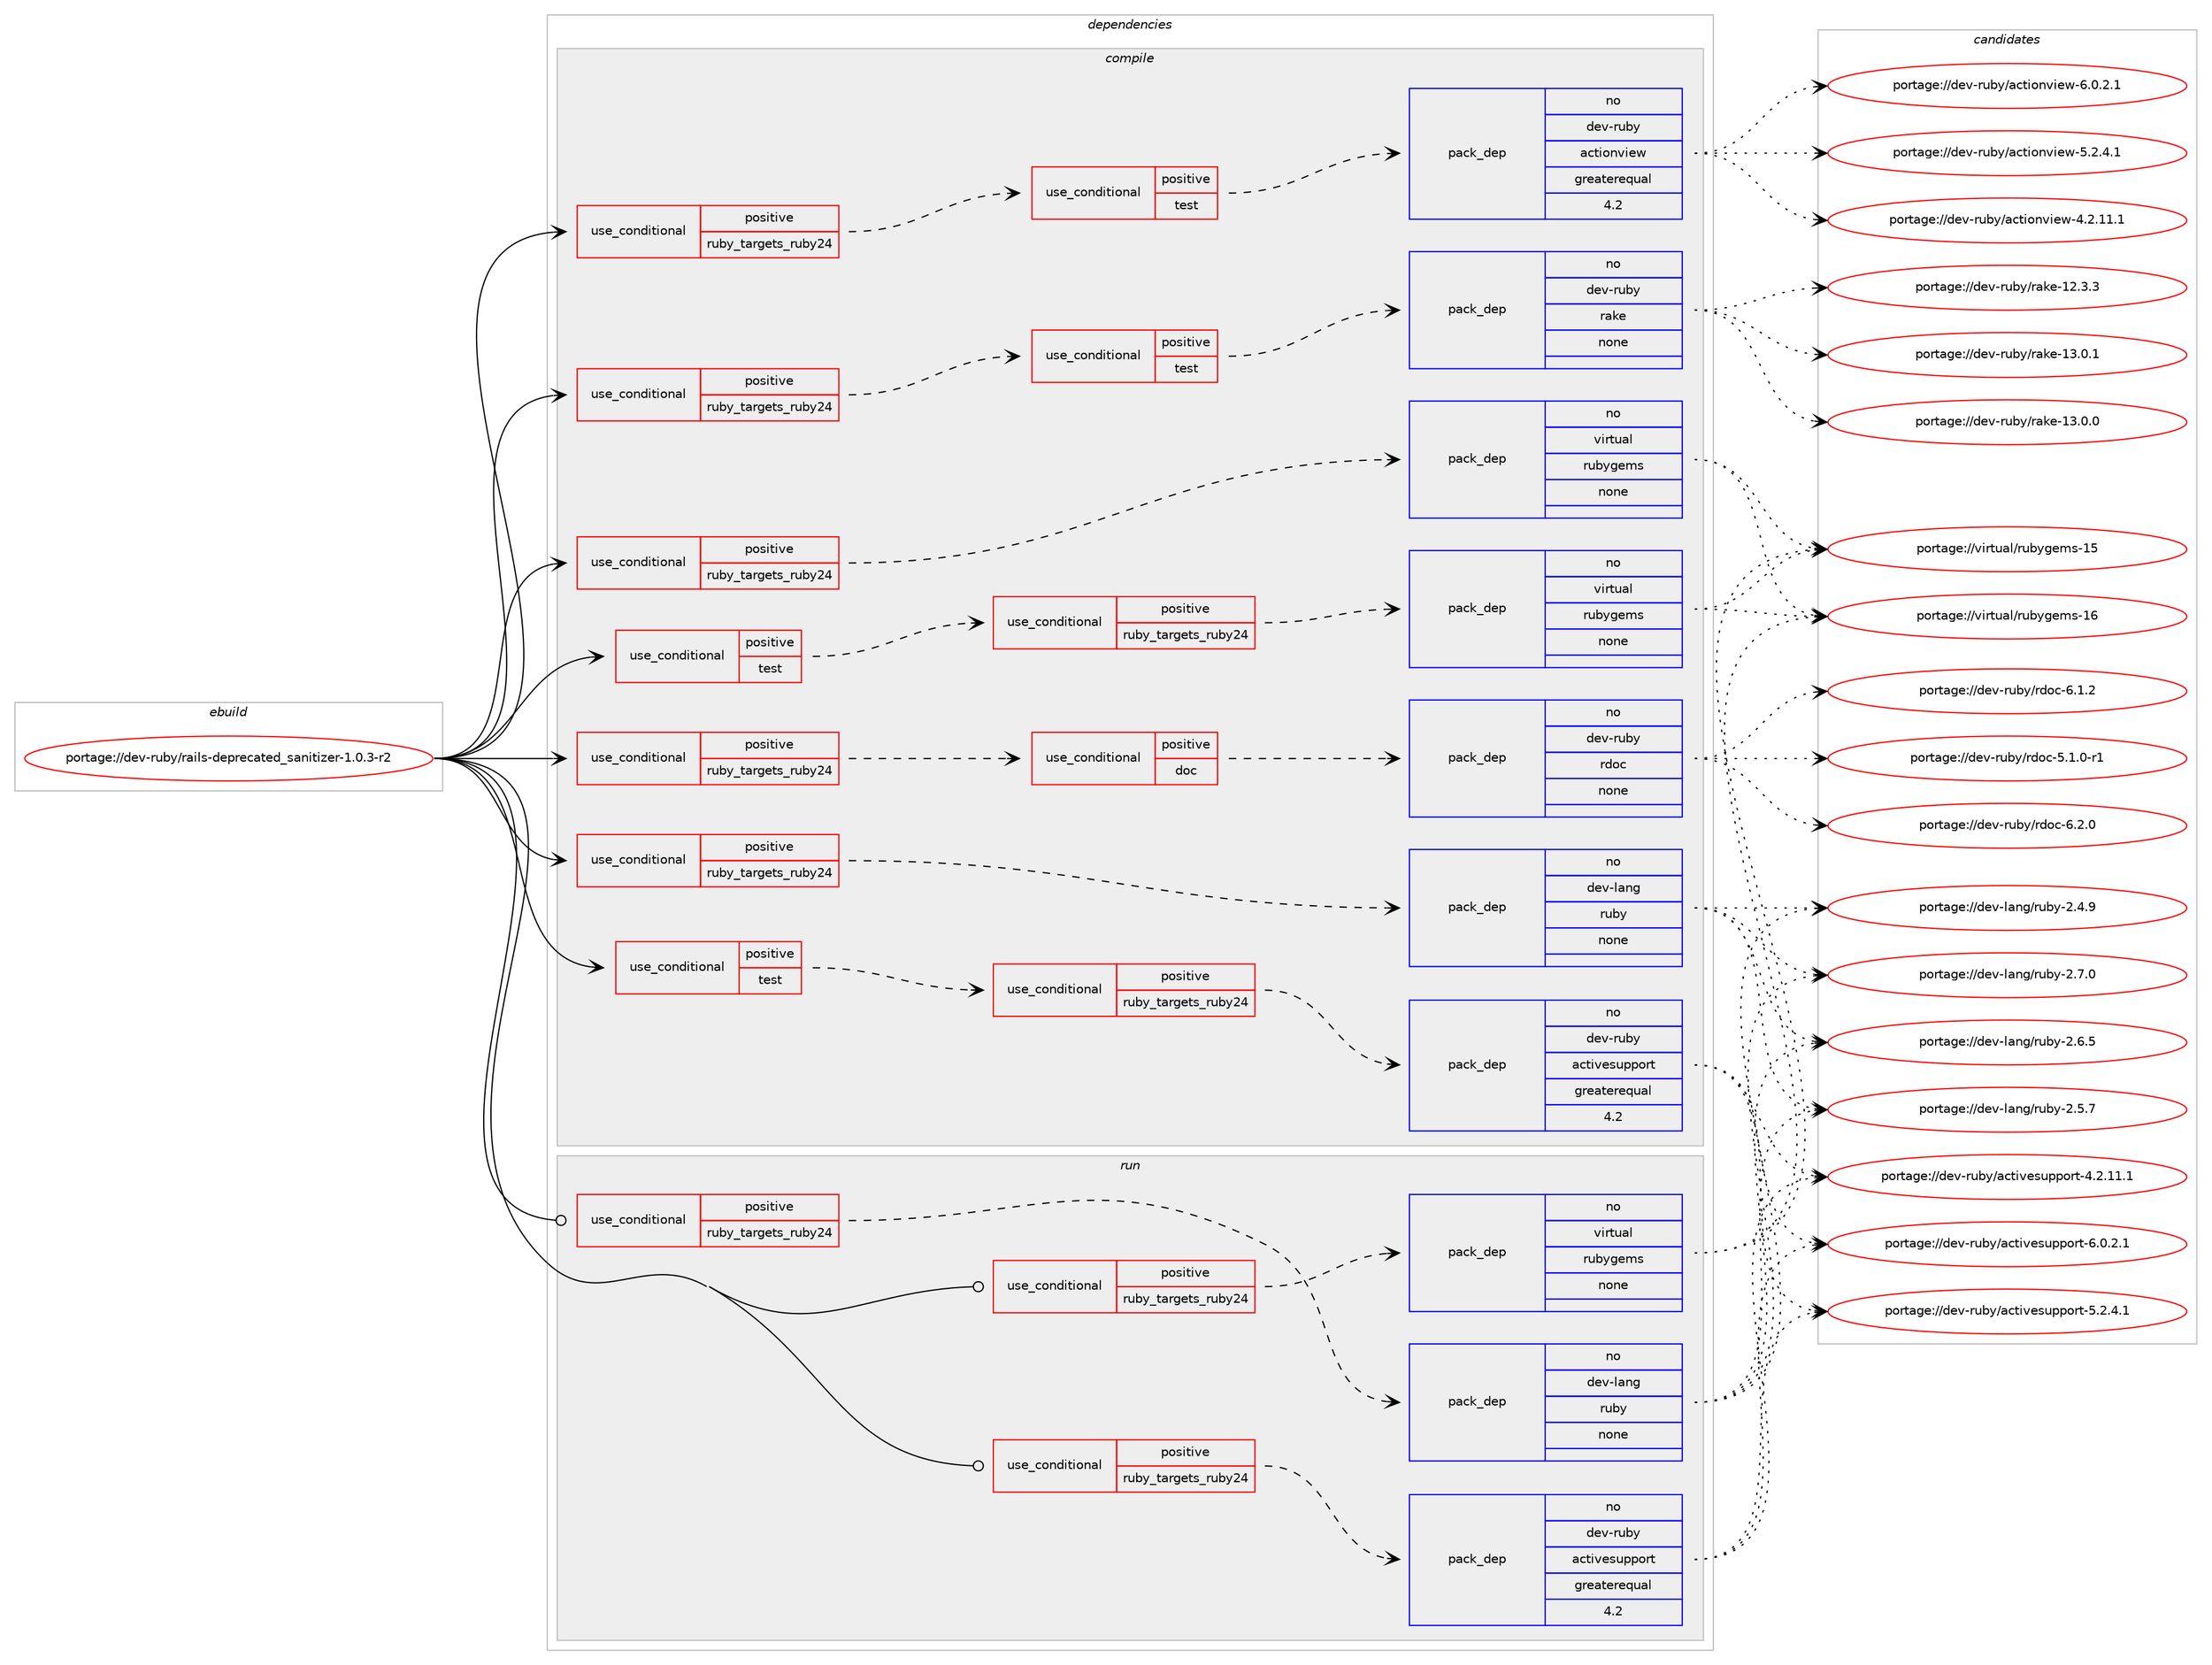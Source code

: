 digraph prolog {

# *************
# Graph options
# *************

newrank=true;
concentrate=true;
compound=true;
graph [rankdir=LR,fontname=Helvetica,fontsize=10,ranksep=1.5];#, ranksep=2.5, nodesep=0.2];
edge  [arrowhead=vee];
node  [fontname=Helvetica,fontsize=10];

# **********
# The ebuild
# **********

subgraph cluster_leftcol {
color=gray;
label=<<i>ebuild</i>>;
id [label="portage://dev-ruby/rails-deprecated_sanitizer-1.0.3-r2", color=red, width=4, href="../dev-ruby/rails-deprecated_sanitizer-1.0.3-r2.svg"];
}

# ****************
# The dependencies
# ****************

subgraph cluster_midcol {
color=gray;
label=<<i>dependencies</i>>;
subgraph cluster_compile {
fillcolor="#eeeeee";
style=filled;
label=<<i>compile</i>>;
subgraph cond77087 {
dependency336094 [label=<<TABLE BORDER="0" CELLBORDER="1" CELLSPACING="0" CELLPADDING="4"><TR><TD ROWSPAN="3" CELLPADDING="10">use_conditional</TD></TR><TR><TD>positive</TD></TR><TR><TD>ruby_targets_ruby24</TD></TR></TABLE>>, shape=none, color=red];
subgraph cond77088 {
dependency336095 [label=<<TABLE BORDER="0" CELLBORDER="1" CELLSPACING="0" CELLPADDING="4"><TR><TD ROWSPAN="3" CELLPADDING="10">use_conditional</TD></TR><TR><TD>positive</TD></TR><TR><TD>doc</TD></TR></TABLE>>, shape=none, color=red];
subgraph pack254260 {
dependency336096 [label=<<TABLE BORDER="0" CELLBORDER="1" CELLSPACING="0" CELLPADDING="4" WIDTH="220"><TR><TD ROWSPAN="6" CELLPADDING="30">pack_dep</TD></TR><TR><TD WIDTH="110">no</TD></TR><TR><TD>dev-ruby</TD></TR><TR><TD>rdoc</TD></TR><TR><TD>none</TD></TR><TR><TD></TD></TR></TABLE>>, shape=none, color=blue];
}
dependency336095:e -> dependency336096:w [weight=20,style="dashed",arrowhead="vee"];
}
dependency336094:e -> dependency336095:w [weight=20,style="dashed",arrowhead="vee"];
}
id:e -> dependency336094:w [weight=20,style="solid",arrowhead="vee"];
subgraph cond77089 {
dependency336097 [label=<<TABLE BORDER="0" CELLBORDER="1" CELLSPACING="0" CELLPADDING="4"><TR><TD ROWSPAN="3" CELLPADDING="10">use_conditional</TD></TR><TR><TD>positive</TD></TR><TR><TD>ruby_targets_ruby24</TD></TR></TABLE>>, shape=none, color=red];
subgraph cond77090 {
dependency336098 [label=<<TABLE BORDER="0" CELLBORDER="1" CELLSPACING="0" CELLPADDING="4"><TR><TD ROWSPAN="3" CELLPADDING="10">use_conditional</TD></TR><TR><TD>positive</TD></TR><TR><TD>test</TD></TR></TABLE>>, shape=none, color=red];
subgraph pack254261 {
dependency336099 [label=<<TABLE BORDER="0" CELLBORDER="1" CELLSPACING="0" CELLPADDING="4" WIDTH="220"><TR><TD ROWSPAN="6" CELLPADDING="30">pack_dep</TD></TR><TR><TD WIDTH="110">no</TD></TR><TR><TD>dev-ruby</TD></TR><TR><TD>actionview</TD></TR><TR><TD>greaterequal</TD></TR><TR><TD>4.2</TD></TR></TABLE>>, shape=none, color=blue];
}
dependency336098:e -> dependency336099:w [weight=20,style="dashed",arrowhead="vee"];
}
dependency336097:e -> dependency336098:w [weight=20,style="dashed",arrowhead="vee"];
}
id:e -> dependency336097:w [weight=20,style="solid",arrowhead="vee"];
subgraph cond77091 {
dependency336100 [label=<<TABLE BORDER="0" CELLBORDER="1" CELLSPACING="0" CELLPADDING="4"><TR><TD ROWSPAN="3" CELLPADDING="10">use_conditional</TD></TR><TR><TD>positive</TD></TR><TR><TD>ruby_targets_ruby24</TD></TR></TABLE>>, shape=none, color=red];
subgraph cond77092 {
dependency336101 [label=<<TABLE BORDER="0" CELLBORDER="1" CELLSPACING="0" CELLPADDING="4"><TR><TD ROWSPAN="3" CELLPADDING="10">use_conditional</TD></TR><TR><TD>positive</TD></TR><TR><TD>test</TD></TR></TABLE>>, shape=none, color=red];
subgraph pack254262 {
dependency336102 [label=<<TABLE BORDER="0" CELLBORDER="1" CELLSPACING="0" CELLPADDING="4" WIDTH="220"><TR><TD ROWSPAN="6" CELLPADDING="30">pack_dep</TD></TR><TR><TD WIDTH="110">no</TD></TR><TR><TD>dev-ruby</TD></TR><TR><TD>rake</TD></TR><TR><TD>none</TD></TR><TR><TD></TD></TR></TABLE>>, shape=none, color=blue];
}
dependency336101:e -> dependency336102:w [weight=20,style="dashed",arrowhead="vee"];
}
dependency336100:e -> dependency336101:w [weight=20,style="dashed",arrowhead="vee"];
}
id:e -> dependency336100:w [weight=20,style="solid",arrowhead="vee"];
subgraph cond77093 {
dependency336103 [label=<<TABLE BORDER="0" CELLBORDER="1" CELLSPACING="0" CELLPADDING="4"><TR><TD ROWSPAN="3" CELLPADDING="10">use_conditional</TD></TR><TR><TD>positive</TD></TR><TR><TD>ruby_targets_ruby24</TD></TR></TABLE>>, shape=none, color=red];
subgraph pack254263 {
dependency336104 [label=<<TABLE BORDER="0" CELLBORDER="1" CELLSPACING="0" CELLPADDING="4" WIDTH="220"><TR><TD ROWSPAN="6" CELLPADDING="30">pack_dep</TD></TR><TR><TD WIDTH="110">no</TD></TR><TR><TD>dev-lang</TD></TR><TR><TD>ruby</TD></TR><TR><TD>none</TD></TR><TR><TD></TD></TR></TABLE>>, shape=none, color=blue];
}
dependency336103:e -> dependency336104:w [weight=20,style="dashed",arrowhead="vee"];
}
id:e -> dependency336103:w [weight=20,style="solid",arrowhead="vee"];
subgraph cond77094 {
dependency336105 [label=<<TABLE BORDER="0" CELLBORDER="1" CELLSPACING="0" CELLPADDING="4"><TR><TD ROWSPAN="3" CELLPADDING="10">use_conditional</TD></TR><TR><TD>positive</TD></TR><TR><TD>ruby_targets_ruby24</TD></TR></TABLE>>, shape=none, color=red];
subgraph pack254264 {
dependency336106 [label=<<TABLE BORDER="0" CELLBORDER="1" CELLSPACING="0" CELLPADDING="4" WIDTH="220"><TR><TD ROWSPAN="6" CELLPADDING="30">pack_dep</TD></TR><TR><TD WIDTH="110">no</TD></TR><TR><TD>virtual</TD></TR><TR><TD>rubygems</TD></TR><TR><TD>none</TD></TR><TR><TD></TD></TR></TABLE>>, shape=none, color=blue];
}
dependency336105:e -> dependency336106:w [weight=20,style="dashed",arrowhead="vee"];
}
id:e -> dependency336105:w [weight=20,style="solid",arrowhead="vee"];
subgraph cond77095 {
dependency336107 [label=<<TABLE BORDER="0" CELLBORDER="1" CELLSPACING="0" CELLPADDING="4"><TR><TD ROWSPAN="3" CELLPADDING="10">use_conditional</TD></TR><TR><TD>positive</TD></TR><TR><TD>test</TD></TR></TABLE>>, shape=none, color=red];
subgraph cond77096 {
dependency336108 [label=<<TABLE BORDER="0" CELLBORDER="1" CELLSPACING="0" CELLPADDING="4"><TR><TD ROWSPAN="3" CELLPADDING="10">use_conditional</TD></TR><TR><TD>positive</TD></TR><TR><TD>ruby_targets_ruby24</TD></TR></TABLE>>, shape=none, color=red];
subgraph pack254265 {
dependency336109 [label=<<TABLE BORDER="0" CELLBORDER="1" CELLSPACING="0" CELLPADDING="4" WIDTH="220"><TR><TD ROWSPAN="6" CELLPADDING="30">pack_dep</TD></TR><TR><TD WIDTH="110">no</TD></TR><TR><TD>dev-ruby</TD></TR><TR><TD>activesupport</TD></TR><TR><TD>greaterequal</TD></TR><TR><TD>4.2</TD></TR></TABLE>>, shape=none, color=blue];
}
dependency336108:e -> dependency336109:w [weight=20,style="dashed",arrowhead="vee"];
}
dependency336107:e -> dependency336108:w [weight=20,style="dashed",arrowhead="vee"];
}
id:e -> dependency336107:w [weight=20,style="solid",arrowhead="vee"];
subgraph cond77097 {
dependency336110 [label=<<TABLE BORDER="0" CELLBORDER="1" CELLSPACING="0" CELLPADDING="4"><TR><TD ROWSPAN="3" CELLPADDING="10">use_conditional</TD></TR><TR><TD>positive</TD></TR><TR><TD>test</TD></TR></TABLE>>, shape=none, color=red];
subgraph cond77098 {
dependency336111 [label=<<TABLE BORDER="0" CELLBORDER="1" CELLSPACING="0" CELLPADDING="4"><TR><TD ROWSPAN="3" CELLPADDING="10">use_conditional</TD></TR><TR><TD>positive</TD></TR><TR><TD>ruby_targets_ruby24</TD></TR></TABLE>>, shape=none, color=red];
subgraph pack254266 {
dependency336112 [label=<<TABLE BORDER="0" CELLBORDER="1" CELLSPACING="0" CELLPADDING="4" WIDTH="220"><TR><TD ROWSPAN="6" CELLPADDING="30">pack_dep</TD></TR><TR><TD WIDTH="110">no</TD></TR><TR><TD>virtual</TD></TR><TR><TD>rubygems</TD></TR><TR><TD>none</TD></TR><TR><TD></TD></TR></TABLE>>, shape=none, color=blue];
}
dependency336111:e -> dependency336112:w [weight=20,style="dashed",arrowhead="vee"];
}
dependency336110:e -> dependency336111:w [weight=20,style="dashed",arrowhead="vee"];
}
id:e -> dependency336110:w [weight=20,style="solid",arrowhead="vee"];
}
subgraph cluster_compileandrun {
fillcolor="#eeeeee";
style=filled;
label=<<i>compile and run</i>>;
}
subgraph cluster_run {
fillcolor="#eeeeee";
style=filled;
label=<<i>run</i>>;
subgraph cond77099 {
dependency336113 [label=<<TABLE BORDER="0" CELLBORDER="1" CELLSPACING="0" CELLPADDING="4"><TR><TD ROWSPAN="3" CELLPADDING="10">use_conditional</TD></TR><TR><TD>positive</TD></TR><TR><TD>ruby_targets_ruby24</TD></TR></TABLE>>, shape=none, color=red];
subgraph pack254267 {
dependency336114 [label=<<TABLE BORDER="0" CELLBORDER="1" CELLSPACING="0" CELLPADDING="4" WIDTH="220"><TR><TD ROWSPAN="6" CELLPADDING="30">pack_dep</TD></TR><TR><TD WIDTH="110">no</TD></TR><TR><TD>dev-lang</TD></TR><TR><TD>ruby</TD></TR><TR><TD>none</TD></TR><TR><TD></TD></TR></TABLE>>, shape=none, color=blue];
}
dependency336113:e -> dependency336114:w [weight=20,style="dashed",arrowhead="vee"];
}
id:e -> dependency336113:w [weight=20,style="solid",arrowhead="odot"];
subgraph cond77100 {
dependency336115 [label=<<TABLE BORDER="0" CELLBORDER="1" CELLSPACING="0" CELLPADDING="4"><TR><TD ROWSPAN="3" CELLPADDING="10">use_conditional</TD></TR><TR><TD>positive</TD></TR><TR><TD>ruby_targets_ruby24</TD></TR></TABLE>>, shape=none, color=red];
subgraph pack254268 {
dependency336116 [label=<<TABLE BORDER="0" CELLBORDER="1" CELLSPACING="0" CELLPADDING="4" WIDTH="220"><TR><TD ROWSPAN="6" CELLPADDING="30">pack_dep</TD></TR><TR><TD WIDTH="110">no</TD></TR><TR><TD>dev-ruby</TD></TR><TR><TD>activesupport</TD></TR><TR><TD>greaterequal</TD></TR><TR><TD>4.2</TD></TR></TABLE>>, shape=none, color=blue];
}
dependency336115:e -> dependency336116:w [weight=20,style="dashed",arrowhead="vee"];
}
id:e -> dependency336115:w [weight=20,style="solid",arrowhead="odot"];
subgraph cond77101 {
dependency336117 [label=<<TABLE BORDER="0" CELLBORDER="1" CELLSPACING="0" CELLPADDING="4"><TR><TD ROWSPAN="3" CELLPADDING="10">use_conditional</TD></TR><TR><TD>positive</TD></TR><TR><TD>ruby_targets_ruby24</TD></TR></TABLE>>, shape=none, color=red];
subgraph pack254269 {
dependency336118 [label=<<TABLE BORDER="0" CELLBORDER="1" CELLSPACING="0" CELLPADDING="4" WIDTH="220"><TR><TD ROWSPAN="6" CELLPADDING="30">pack_dep</TD></TR><TR><TD WIDTH="110">no</TD></TR><TR><TD>virtual</TD></TR><TR><TD>rubygems</TD></TR><TR><TD>none</TD></TR><TR><TD></TD></TR></TABLE>>, shape=none, color=blue];
}
dependency336117:e -> dependency336118:w [weight=20,style="dashed",arrowhead="vee"];
}
id:e -> dependency336117:w [weight=20,style="solid",arrowhead="odot"];
}
}

# **************
# The candidates
# **************

subgraph cluster_choices {
rank=same;
color=gray;
label=<<i>candidates</i>>;

subgraph choice254260 {
color=black;
nodesep=1;
choice10010111845114117981214711410011199455446504648 [label="portage://dev-ruby/rdoc-6.2.0", color=red, width=4,href="../dev-ruby/rdoc-6.2.0.svg"];
choice10010111845114117981214711410011199455446494650 [label="portage://dev-ruby/rdoc-6.1.2", color=red, width=4,href="../dev-ruby/rdoc-6.1.2.svg"];
choice100101118451141179812147114100111994553464946484511449 [label="portage://dev-ruby/rdoc-5.1.0-r1", color=red, width=4,href="../dev-ruby/rdoc-5.1.0-r1.svg"];
dependency336096:e -> choice10010111845114117981214711410011199455446504648:w [style=dotted,weight="100"];
dependency336096:e -> choice10010111845114117981214711410011199455446494650:w [style=dotted,weight="100"];
dependency336096:e -> choice100101118451141179812147114100111994553464946484511449:w [style=dotted,weight="100"];
}
subgraph choice254261 {
color=black;
nodesep=1;
choice10010111845114117981214797991161051111101181051011194554464846504649 [label="portage://dev-ruby/actionview-6.0.2.1", color=red, width=4,href="../dev-ruby/actionview-6.0.2.1.svg"];
choice10010111845114117981214797991161051111101181051011194553465046524649 [label="portage://dev-ruby/actionview-5.2.4.1", color=red, width=4,href="../dev-ruby/actionview-5.2.4.1.svg"];
choice1001011184511411798121479799116105111110118105101119455246504649494649 [label="portage://dev-ruby/actionview-4.2.11.1", color=red, width=4,href="../dev-ruby/actionview-4.2.11.1.svg"];
dependency336099:e -> choice10010111845114117981214797991161051111101181051011194554464846504649:w [style=dotted,weight="100"];
dependency336099:e -> choice10010111845114117981214797991161051111101181051011194553465046524649:w [style=dotted,weight="100"];
dependency336099:e -> choice1001011184511411798121479799116105111110118105101119455246504649494649:w [style=dotted,weight="100"];
}
subgraph choice254262 {
color=black;
nodesep=1;
choice1001011184511411798121471149710710145495146484649 [label="portage://dev-ruby/rake-13.0.1", color=red, width=4,href="../dev-ruby/rake-13.0.1.svg"];
choice1001011184511411798121471149710710145495146484648 [label="portage://dev-ruby/rake-13.0.0", color=red, width=4,href="../dev-ruby/rake-13.0.0.svg"];
choice1001011184511411798121471149710710145495046514651 [label="portage://dev-ruby/rake-12.3.3", color=red, width=4,href="../dev-ruby/rake-12.3.3.svg"];
dependency336102:e -> choice1001011184511411798121471149710710145495146484649:w [style=dotted,weight="100"];
dependency336102:e -> choice1001011184511411798121471149710710145495146484648:w [style=dotted,weight="100"];
dependency336102:e -> choice1001011184511411798121471149710710145495046514651:w [style=dotted,weight="100"];
}
subgraph choice254263 {
color=black;
nodesep=1;
choice10010111845108971101034711411798121455046554648 [label="portage://dev-lang/ruby-2.7.0", color=red, width=4,href="../dev-lang/ruby-2.7.0.svg"];
choice10010111845108971101034711411798121455046544653 [label="portage://dev-lang/ruby-2.6.5", color=red, width=4,href="../dev-lang/ruby-2.6.5.svg"];
choice10010111845108971101034711411798121455046534655 [label="portage://dev-lang/ruby-2.5.7", color=red, width=4,href="../dev-lang/ruby-2.5.7.svg"];
choice10010111845108971101034711411798121455046524657 [label="portage://dev-lang/ruby-2.4.9", color=red, width=4,href="../dev-lang/ruby-2.4.9.svg"];
dependency336104:e -> choice10010111845108971101034711411798121455046554648:w [style=dotted,weight="100"];
dependency336104:e -> choice10010111845108971101034711411798121455046544653:w [style=dotted,weight="100"];
dependency336104:e -> choice10010111845108971101034711411798121455046534655:w [style=dotted,weight="100"];
dependency336104:e -> choice10010111845108971101034711411798121455046524657:w [style=dotted,weight="100"];
}
subgraph choice254264 {
color=black;
nodesep=1;
choice118105114116117971084711411798121103101109115454954 [label="portage://virtual/rubygems-16", color=red, width=4,href="../virtual/rubygems-16.svg"];
choice118105114116117971084711411798121103101109115454953 [label="portage://virtual/rubygems-15", color=red, width=4,href="../virtual/rubygems-15.svg"];
dependency336106:e -> choice118105114116117971084711411798121103101109115454954:w [style=dotted,weight="100"];
dependency336106:e -> choice118105114116117971084711411798121103101109115454953:w [style=dotted,weight="100"];
}
subgraph choice254265 {
color=black;
nodesep=1;
choice10010111845114117981214797991161051181011151171121121111141164554464846504649 [label="portage://dev-ruby/activesupport-6.0.2.1", color=red, width=4,href="../dev-ruby/activesupport-6.0.2.1.svg"];
choice10010111845114117981214797991161051181011151171121121111141164553465046524649 [label="portage://dev-ruby/activesupport-5.2.4.1", color=red, width=4,href="../dev-ruby/activesupport-5.2.4.1.svg"];
choice1001011184511411798121479799116105118101115117112112111114116455246504649494649 [label="portage://dev-ruby/activesupport-4.2.11.1", color=red, width=4,href="../dev-ruby/activesupport-4.2.11.1.svg"];
dependency336109:e -> choice10010111845114117981214797991161051181011151171121121111141164554464846504649:w [style=dotted,weight="100"];
dependency336109:e -> choice10010111845114117981214797991161051181011151171121121111141164553465046524649:w [style=dotted,weight="100"];
dependency336109:e -> choice1001011184511411798121479799116105118101115117112112111114116455246504649494649:w [style=dotted,weight="100"];
}
subgraph choice254266 {
color=black;
nodesep=1;
choice118105114116117971084711411798121103101109115454954 [label="portage://virtual/rubygems-16", color=red, width=4,href="../virtual/rubygems-16.svg"];
choice118105114116117971084711411798121103101109115454953 [label="portage://virtual/rubygems-15", color=red, width=4,href="../virtual/rubygems-15.svg"];
dependency336112:e -> choice118105114116117971084711411798121103101109115454954:w [style=dotted,weight="100"];
dependency336112:e -> choice118105114116117971084711411798121103101109115454953:w [style=dotted,weight="100"];
}
subgraph choice254267 {
color=black;
nodesep=1;
choice10010111845108971101034711411798121455046554648 [label="portage://dev-lang/ruby-2.7.0", color=red, width=4,href="../dev-lang/ruby-2.7.0.svg"];
choice10010111845108971101034711411798121455046544653 [label="portage://dev-lang/ruby-2.6.5", color=red, width=4,href="../dev-lang/ruby-2.6.5.svg"];
choice10010111845108971101034711411798121455046534655 [label="portage://dev-lang/ruby-2.5.7", color=red, width=4,href="../dev-lang/ruby-2.5.7.svg"];
choice10010111845108971101034711411798121455046524657 [label="portage://dev-lang/ruby-2.4.9", color=red, width=4,href="../dev-lang/ruby-2.4.9.svg"];
dependency336114:e -> choice10010111845108971101034711411798121455046554648:w [style=dotted,weight="100"];
dependency336114:e -> choice10010111845108971101034711411798121455046544653:w [style=dotted,weight="100"];
dependency336114:e -> choice10010111845108971101034711411798121455046534655:w [style=dotted,weight="100"];
dependency336114:e -> choice10010111845108971101034711411798121455046524657:w [style=dotted,weight="100"];
}
subgraph choice254268 {
color=black;
nodesep=1;
choice10010111845114117981214797991161051181011151171121121111141164554464846504649 [label="portage://dev-ruby/activesupport-6.0.2.1", color=red, width=4,href="../dev-ruby/activesupport-6.0.2.1.svg"];
choice10010111845114117981214797991161051181011151171121121111141164553465046524649 [label="portage://dev-ruby/activesupport-5.2.4.1", color=red, width=4,href="../dev-ruby/activesupport-5.2.4.1.svg"];
choice1001011184511411798121479799116105118101115117112112111114116455246504649494649 [label="portage://dev-ruby/activesupport-4.2.11.1", color=red, width=4,href="../dev-ruby/activesupport-4.2.11.1.svg"];
dependency336116:e -> choice10010111845114117981214797991161051181011151171121121111141164554464846504649:w [style=dotted,weight="100"];
dependency336116:e -> choice10010111845114117981214797991161051181011151171121121111141164553465046524649:w [style=dotted,weight="100"];
dependency336116:e -> choice1001011184511411798121479799116105118101115117112112111114116455246504649494649:w [style=dotted,weight="100"];
}
subgraph choice254269 {
color=black;
nodesep=1;
choice118105114116117971084711411798121103101109115454954 [label="portage://virtual/rubygems-16", color=red, width=4,href="../virtual/rubygems-16.svg"];
choice118105114116117971084711411798121103101109115454953 [label="portage://virtual/rubygems-15", color=red, width=4,href="../virtual/rubygems-15.svg"];
dependency336118:e -> choice118105114116117971084711411798121103101109115454954:w [style=dotted,weight="100"];
dependency336118:e -> choice118105114116117971084711411798121103101109115454953:w [style=dotted,weight="100"];
}
}

}
